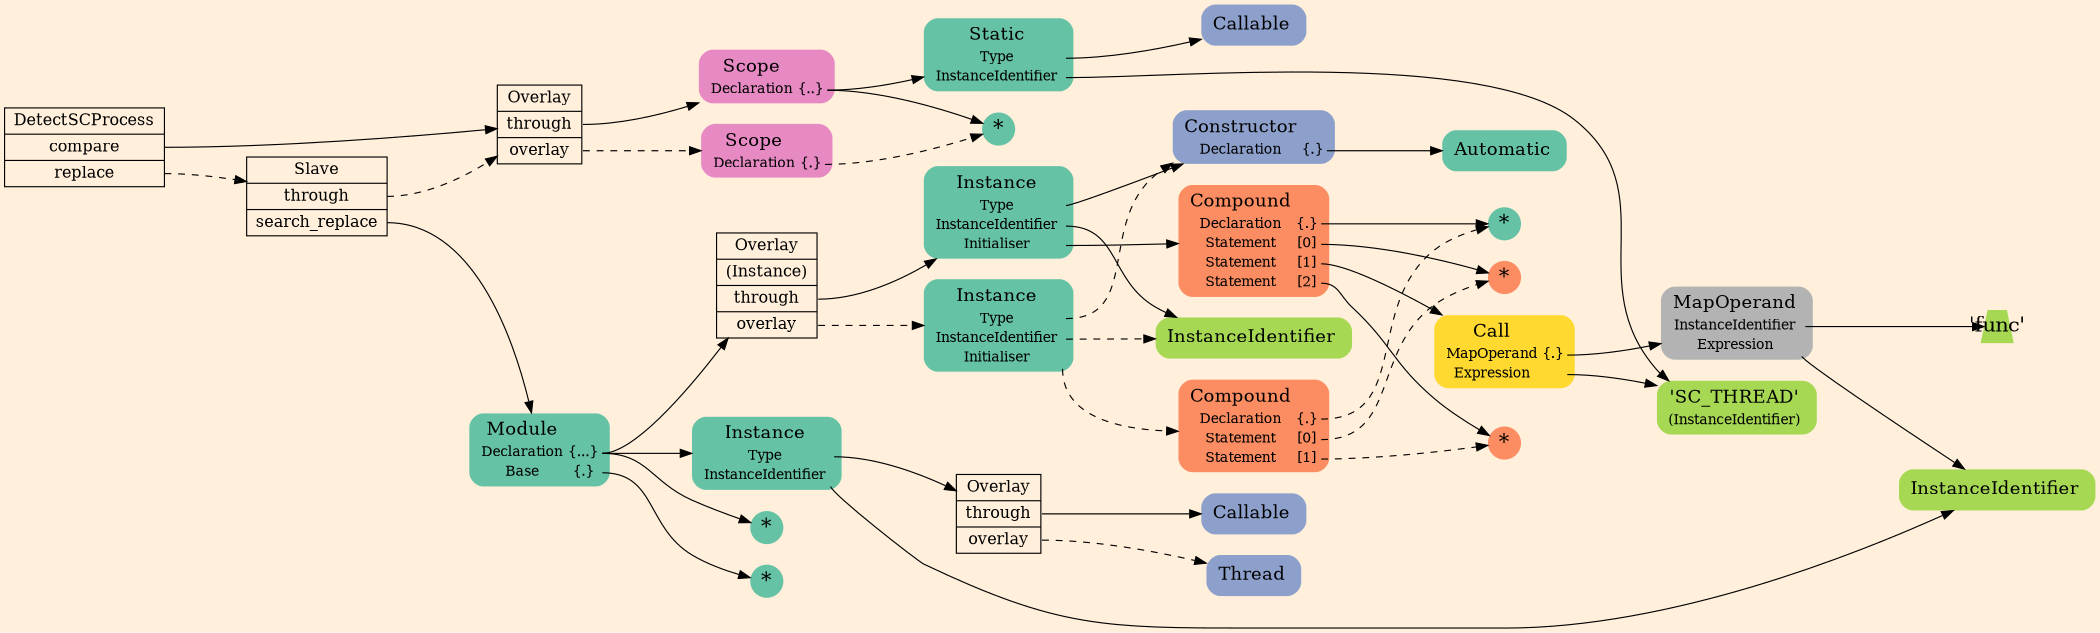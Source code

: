 digraph Inferno {
graph [
rankdir = "LR"
ranksep = 1.0
size = "14,20"
bgcolor = antiquewhite1
color = black
fontcolor = black
];
node [
];
"CR#P11-0" [
shape = "record"
fillcolor = antiquewhite1
label = "<fixed> DetectSCProcess | <port0> compare | <port1> replace"
style = "filled"
fontsize = "14"
color = black
fontcolor = black
];
"#B-3-3" [
shape = "record"
fillcolor = antiquewhite1
label = "<fixed> Overlay | <port0> through | <port1> overlay"
style = "filled"
fontsize = "14"
color = black
fontcolor = black
];
"#B-2-76" [
shape = "plaintext"
fillcolor = "/set28/4"
label = <<TABLE BORDER="0" CELLBORDER="0" CELLSPACING="0">
 <TR>
  <TD><FONT POINT-SIZE="16.0">Scope</FONT></TD>
  <TD></TD>
 </TR>
 <TR>
  <TD>Declaration</TD>
  <TD PORT="port0">{..}</TD>
 </TR>
</TABLE>>
style = "rounded,filled"
fontsize = "12"
];
"#B-2-78" [
shape = "circle"
fillcolor = "/set28/1"
label = <*>
style = "filled"
fontsize = "18"
penwidth = 0.0
fixedsize = true
width = 0.4
height = 0.4
];
"#B-2-81" [
shape = "plaintext"
fillcolor = "/set28/1"
label = <<TABLE BORDER="0" CELLBORDER="0" CELLSPACING="0">
 <TR>
  <TD><FONT POINT-SIZE="16.0">Static</FONT></TD>
  <TD></TD>
 </TR>
 <TR>
  <TD>Type</TD>
  <TD PORT="port0"></TD>
 </TR>
 <TR>
  <TD>InstanceIdentifier</TD>
  <TD PORT="port1"></TD>
 </TR>
</TABLE>>
style = "rounded,filled"
fontsize = "12"
];
"#B-2-101" [
shape = "plaintext"
fillcolor = "/set28/3"
label = <<TABLE BORDER="0" CELLBORDER="0" CELLSPACING="0">
 <TR>
  <TD><FONT POINT-SIZE="16.0">Callable</FONT></TD>
  <TD></TD>
 </TR>
</TABLE>>
style = "rounded,filled"
fontsize = "12"
];
"#B-2-98" [
shape = "plaintext"
fillcolor = "/set28/5"
label = <<TABLE BORDER="0" CELLBORDER="0" CELLSPACING="0">
 <TR>
  <TD><FONT POINT-SIZE="16.0">'SC_THREAD'</FONT></TD>
  <TD></TD>
 </TR>
 <TR>
  <TD>(InstanceIdentifier)</TD>
  <TD PORT="port0"></TD>
 </TR>
</TABLE>>
style = "rounded,filled"
fontsize = "12"
];
"#B-2-77" [
shape = "plaintext"
fillcolor = "/set28/4"
label = <<TABLE BORDER="0" CELLBORDER="0" CELLSPACING="0">
 <TR>
  <TD><FONT POINT-SIZE="16.0">Scope</FONT></TD>
  <TD></TD>
 </TR>
 <TR>
  <TD>Declaration</TD>
  <TD PORT="port0">{.}</TD>
 </TR>
</TABLE>>
style = "rounded,filled"
fontsize = "12"
];
"#B-2-100" [
shape = "record"
fillcolor = antiquewhite1
label = "<fixed> Slave | <port0> through | <port1> search_replace"
style = "filled"
fontsize = "14"
color = black
fontcolor = black
];
"#B-2-84" [
shape = "plaintext"
fillcolor = "/set28/1"
label = <<TABLE BORDER="0" CELLBORDER="0" CELLSPACING="0">
 <TR>
  <TD><FONT POINT-SIZE="16.0">Module</FONT></TD>
  <TD></TD>
 </TR>
 <TR>
  <TD>Declaration</TD>
  <TD PORT="port0">{...}</TD>
 </TR>
 <TR>
  <TD>Base</TD>
  <TD PORT="port1">{.}</TD>
 </TR>
</TABLE>>
style = "rounded,filled"
fontsize = "12"
];
"#B-2-87" [
shape = "record"
fillcolor = antiquewhite1
label = "<fixed> Overlay | <port0> (Instance) | <port1> through | <port2> overlay"
style = "filled"
fontsize = "14"
color = black
fontcolor = black
];
"#B-2-89" [
shape = "plaintext"
fillcolor = "/set28/1"
label = <<TABLE BORDER="0" CELLBORDER="0" CELLSPACING="0">
 <TR>
  <TD><FONT POINT-SIZE="16.0">Instance</FONT></TD>
  <TD></TD>
 </TR>
 <TR>
  <TD>Type</TD>
  <TD PORT="port0"></TD>
 </TR>
 <TR>
  <TD>InstanceIdentifier</TD>
  <TD PORT="port1"></TD>
 </TR>
 <TR>
  <TD>Initialiser</TD>
  <TD PORT="port2"></TD>
 </TR>
</TABLE>>
style = "rounded,filled"
fontsize = "12"
];
"#B-2-96" [
shape = "plaintext"
fillcolor = "/set28/3"
label = <<TABLE BORDER="0" CELLBORDER="0" CELLSPACING="0">
 <TR>
  <TD><FONT POINT-SIZE="16.0">Constructor</FONT></TD>
  <TD></TD>
 </TR>
 <TR>
  <TD>Declaration</TD>
  <TD PORT="port0">{.}</TD>
 </TR>
</TABLE>>
style = "rounded,filled"
fontsize = "12"
];
"#B-2-102" [
shape = "plaintext"
fillcolor = "/set28/1"
label = <<TABLE BORDER="0" CELLBORDER="0" CELLSPACING="0">
 <TR>
  <TD><FONT POINT-SIZE="16.0">Automatic</FONT></TD>
  <TD></TD>
 </TR>
</TABLE>>
style = "rounded,filled"
fontsize = "12"
];
"#B-2-97" [
shape = "plaintext"
fillcolor = "/set28/5"
label = <<TABLE BORDER="0" CELLBORDER="0" CELLSPACING="0">
 <TR>
  <TD><FONT POINT-SIZE="16.0">InstanceIdentifier</FONT></TD>
  <TD></TD>
 </TR>
</TABLE>>
style = "rounded,filled"
fontsize = "12"
];
"#B-2-82" [
shape = "plaintext"
fillcolor = "/set28/2"
label = <<TABLE BORDER="0" CELLBORDER="0" CELLSPACING="0">
 <TR>
  <TD><FONT POINT-SIZE="16.0">Compound</FONT></TD>
  <TD></TD>
 </TR>
 <TR>
  <TD>Declaration</TD>
  <TD PORT="port0">{.}</TD>
 </TR>
 <TR>
  <TD>Statement</TD>
  <TD PORT="port1">[0]</TD>
 </TR>
 <TR>
  <TD>Statement</TD>
  <TD PORT="port2">[1]</TD>
 </TR>
 <TR>
  <TD>Statement</TD>
  <TD PORT="port3">[2]</TD>
 </TR>
</TABLE>>
style = "rounded,filled"
fontsize = "12"
];
"#B-2-80" [
shape = "circle"
fillcolor = "/set28/1"
label = <*>
style = "filled"
fontsize = "18"
penwidth = 0.0
fixedsize = true
width = 0.4
height = 0.4
];
"#B-2-92" [
shape = "circle"
fillcolor = "/set28/2"
label = <*>
style = "filled"
fontsize = "18"
penwidth = 0.0
fixedsize = true
width = 0.4
height = 0.4
];
"#B-2-85" [
shape = "plaintext"
fillcolor = "/set28/6"
label = <<TABLE BORDER="0" CELLBORDER="0" CELLSPACING="0">
 <TR>
  <TD><FONT POINT-SIZE="16.0">Call</FONT></TD>
  <TD></TD>
 </TR>
 <TR>
  <TD>MapOperand</TD>
  <TD PORT="port0">{.}</TD>
 </TR>
 <TR>
  <TD>Expression</TD>
  <TD PORT="port1"></TD>
 </TR>
</TABLE>>
style = "rounded,filled"
fontsize = "12"
];
"#B-2-86" [
shape = "plaintext"
fillcolor = "/set28/8"
label = <<TABLE BORDER="0" CELLBORDER="0" CELLSPACING="0">
 <TR>
  <TD><FONT POINT-SIZE="16.0">MapOperand</FONT></TD>
  <TD></TD>
 </TR>
 <TR>
  <TD>InstanceIdentifier</TD>
  <TD PORT="port0"></TD>
 </TR>
 <TR>
  <TD>Expression</TD>
  <TD PORT="port1"></TD>
 </TR>
</TABLE>>
style = "rounded,filled"
fontsize = "12"
];
"#B-2-99" [
shape = "trapezium"
fillcolor = "/set28/5"
label = <'func'>
style = "filled"
fontsize = "18"
penwidth = 0.0
fixedsize = true
width = 0.4
height = 0.4
];
"#B-2-94" [
shape = "plaintext"
fillcolor = "/set28/5"
label = <<TABLE BORDER="0" CELLBORDER="0" CELLSPACING="0">
 <TR>
  <TD><FONT POINT-SIZE="16.0">InstanceIdentifier</FONT></TD>
  <TD></TD>
 </TR>
</TABLE>>
style = "rounded,filled"
fontsize = "12"
];
"#B-2-93" [
shape = "circle"
fillcolor = "/set28/2"
label = <*>
style = "filled"
fontsize = "18"
penwidth = 0.0
fixedsize = true
width = 0.4
height = 0.4
];
"#B-2-90" [
shape = "plaintext"
fillcolor = "/set28/1"
label = <<TABLE BORDER="0" CELLBORDER="0" CELLSPACING="0">
 <TR>
  <TD><FONT POINT-SIZE="16.0">Instance</FONT></TD>
  <TD></TD>
 </TR>
 <TR>
  <TD>Type</TD>
  <TD PORT="port0"></TD>
 </TR>
 <TR>
  <TD>InstanceIdentifier</TD>
  <TD PORT="port1"></TD>
 </TR>
 <TR>
  <TD>Initialiser</TD>
  <TD PORT="port2"></TD>
 </TR>
</TABLE>>
style = "rounded,filled"
fontsize = "12"
];
"#B-2-83" [
shape = "plaintext"
fillcolor = "/set28/2"
label = <<TABLE BORDER="0" CELLBORDER="0" CELLSPACING="0">
 <TR>
  <TD><FONT POINT-SIZE="16.0">Compound</FONT></TD>
  <TD></TD>
 </TR>
 <TR>
  <TD>Declaration</TD>
  <TD PORT="port0">{.}</TD>
 </TR>
 <TR>
  <TD>Statement</TD>
  <TD PORT="port1">[0]</TD>
 </TR>
 <TR>
  <TD>Statement</TD>
  <TD PORT="port2">[1]</TD>
 </TR>
</TABLE>>
style = "rounded,filled"
fontsize = "12"
];
"#B-2-91" [
shape = "plaintext"
fillcolor = "/set28/1"
label = <<TABLE BORDER="0" CELLBORDER="0" CELLSPACING="0">
 <TR>
  <TD><FONT POINT-SIZE="16.0">Instance</FONT></TD>
  <TD></TD>
 </TR>
 <TR>
  <TD>Type</TD>
  <TD PORT="port0"></TD>
 </TR>
 <TR>
  <TD>InstanceIdentifier</TD>
  <TD PORT="port1"></TD>
 </TR>
</TABLE>>
style = "rounded,filled"
fontsize = "12"
];
"#B-2-88" [
shape = "record"
fillcolor = antiquewhite1
label = "<fixed> Overlay | <port0> through | <port1> overlay"
style = "filled"
fontsize = "14"
color = black
fontcolor = black
];
"#B-2-103" [
shape = "plaintext"
fillcolor = "/set28/3"
label = <<TABLE BORDER="0" CELLBORDER="0" CELLSPACING="0">
 <TR>
  <TD><FONT POINT-SIZE="16.0">Callable</FONT></TD>
  <TD></TD>
 </TR>
</TABLE>>
style = "rounded,filled"
fontsize = "12"
];
"#B-2-75" [
shape = "plaintext"
fillcolor = "/set28/3"
label = <<TABLE BORDER="0" CELLBORDER="0" CELLSPACING="0">
 <TR>
  <TD><FONT POINT-SIZE="16.0">Thread</FONT></TD>
  <TD></TD>
 </TR>
</TABLE>>
style = "rounded,filled"
fontsize = "12"
];
"#B-2-79" [
shape = "circle"
fillcolor = "/set28/1"
label = <*>
style = "filled"
fontsize = "18"
penwidth = 0.0
fixedsize = true
width = 0.4
height = 0.4
];
"#B-2-95" [
shape = "circle"
fillcolor = "/set28/1"
label = <*>
style = "filled"
fontsize = "18"
penwidth = 0.0
fixedsize = true
width = 0.4
height = 0.4
];
"CR#P11-0":port0 -> "#B-3-3" [style="solid"
color = black
fontcolor = black
];
"CR#P11-0":port1 -> "#B-2-100" [style="dashed"
color = black
fontcolor = black
];
"#B-3-3":port0 -> "#B-2-76" [style="solid"
color = black
fontcolor = black
];
"#B-3-3":port1 -> "#B-2-77" [style="dashed"
color = black
fontcolor = black
];
"#B-2-76":port0 -> "#B-2-78" [style="solid"
color = black
fontcolor = black
];
"#B-2-76":port0 -> "#B-2-81" [style="solid"
color = black
fontcolor = black
];
"#B-2-81":port0 -> "#B-2-101" [style="solid"
color = black
fontcolor = black
];
"#B-2-81":port1 -> "#B-2-98" [style="solid"
color = black
fontcolor = black
];
"#B-2-77":port0 -> "#B-2-78" [style="dashed"
color = black
fontcolor = black
];
"#B-2-100":port0 -> "#B-3-3" [style="dashed"
color = black
fontcolor = black
];
"#B-2-100":port1 -> "#B-2-84" [style="solid"
color = black
fontcolor = black
];
"#B-2-84":port0 -> "#B-2-87" [style="solid"
color = black
fontcolor = black
];
"#B-2-84":port0 -> "#B-2-91" [style="solid"
color = black
fontcolor = black
];
"#B-2-84":port0 -> "#B-2-79" [style="solid"
color = black
fontcolor = black
];
"#B-2-84":port1 -> "#B-2-95" [style="solid"
color = black
fontcolor = black
];
"#B-2-87":port1 -> "#B-2-89" [style="solid"
color = black
fontcolor = black
];
"#B-2-87":port2 -> "#B-2-90" [style="dashed"
color = black
fontcolor = black
];
"#B-2-89":port0 -> "#B-2-96" [style="solid"
color = black
fontcolor = black
];
"#B-2-89":port1 -> "#B-2-97" [style="solid"
color = black
fontcolor = black
];
"#B-2-89":port2 -> "#B-2-82" [style="solid"
color = black
fontcolor = black
];
"#B-2-96":port0 -> "#B-2-102" [style="solid"
color = black
fontcolor = black
];
"#B-2-82":port0 -> "#B-2-80" [style="solid"
color = black
fontcolor = black
];
"#B-2-82":port1 -> "#B-2-92" [style="solid"
color = black
fontcolor = black
];
"#B-2-82":port2 -> "#B-2-85" [style="solid"
color = black
fontcolor = black
];
"#B-2-82":port3 -> "#B-2-93" [style="solid"
color = black
fontcolor = black
];
"#B-2-85":port0 -> "#B-2-86" [style="solid"
color = black
fontcolor = black
];
"#B-2-85":port1 -> "#B-2-98" [style="solid"
color = black
fontcolor = black
];
"#B-2-86":port0 -> "#B-2-99" [style="solid"
color = black
fontcolor = black
];
"#B-2-86":port1 -> "#B-2-94" [style="solid"
color = black
fontcolor = black
];
"#B-2-90":port0 -> "#B-2-96" [style="dashed"
color = black
fontcolor = black
];
"#B-2-90":port1 -> "#B-2-97" [style="dashed"
color = black
fontcolor = black
];
"#B-2-90":port2 -> "#B-2-83" [style="dashed"
color = black
fontcolor = black
];
"#B-2-83":port0 -> "#B-2-80" [style="dashed"
color = black
fontcolor = black
];
"#B-2-83":port1 -> "#B-2-92" [style="dashed"
color = black
fontcolor = black
];
"#B-2-83":port2 -> "#B-2-93" [style="dashed"
color = black
fontcolor = black
];
"#B-2-91":port0 -> "#B-2-88" [style="solid"
color = black
fontcolor = black
];
"#B-2-91":port1 -> "#B-2-94" [style="solid"
color = black
fontcolor = black
];
"#B-2-88":port0 -> "#B-2-103" [style="solid"
color = black
fontcolor = black
];
"#B-2-88":port1 -> "#B-2-75" [style="dashed"
color = black
fontcolor = black
];
}
